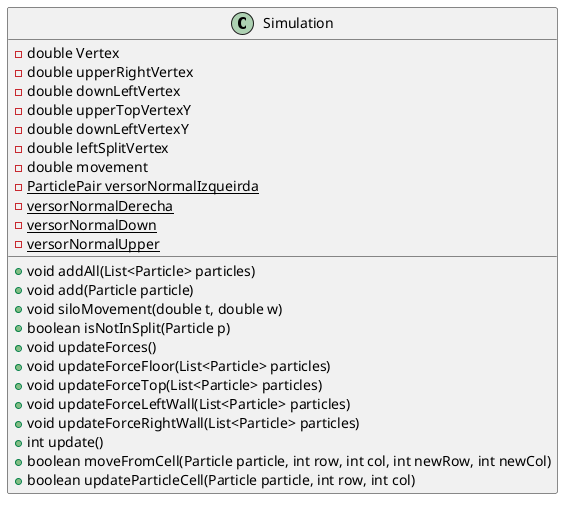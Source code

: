 @startuml
class Simulation{
-double Vertex
-double upperRightVertex
-double downLeftVertex
-double upperTopVertexY
-double downLeftVertexY
-double leftSplitVertex
-double movement
-{static} ParticlePair versorNormalIzqueirda
-{static} versorNormalDerecha
-{static} versorNormalDown
-{static} versorNormalUpper

+void addAll(List<Particle> particles)
+void add(Particle particle)
+void siloMovement(double t, double w)
+boolean isNotInSplit(Particle p)
+void updateForces()
+void updateForceFloor(List<Particle> particles)
+void updateForceTop(List<Particle> particles)
+void updateForceLeftWall(List<Particle> particles)
+void updateForceRightWall(List<Particle> particles)
+int update()
+boolean moveFromCell(Particle particle, int row, int col, int newRow, int newCol)
+boolean updateParticleCell(Particle particle, int row, int col)
}
@enduml